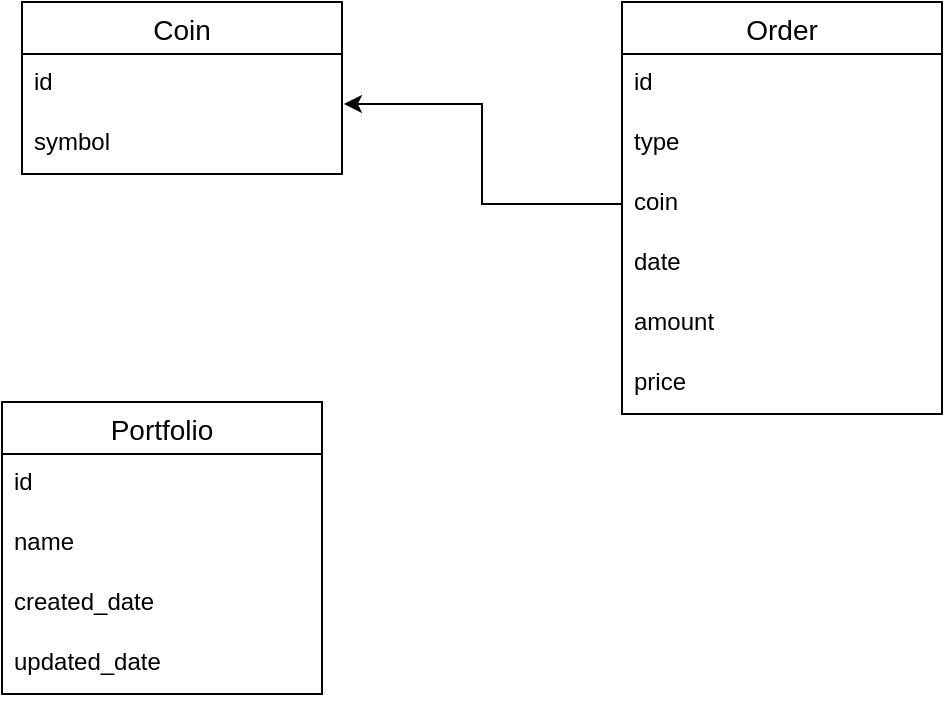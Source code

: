 <mxfile version="14.1.8" type="device"><diagram id="ybPrC-KU7_Thw2u55Sie" name="Page-1"><mxGraphModel dx="1106" dy="822" grid="1" gridSize="10" guides="1" tooltips="1" connect="1" arrows="1" fold="1" page="1" pageScale="1" pageWidth="850" pageHeight="1100" math="0" shadow="0"><root><object label="" id="0"><mxCell/></object><mxCell id="1" parent="0"/><mxCell id="mfxWu5PLw6Wm1hm92DmV-1" value="Coin" style="swimlane;fontStyle=0;childLayout=stackLayout;horizontal=1;startSize=26;horizontalStack=0;resizeParent=1;resizeParentMax=0;resizeLast=0;collapsible=1;marginBottom=0;align=center;fontSize=14;" parent="1" vertex="1"><mxGeometry x="100" y="120" width="160" height="86" as="geometry"/></mxCell><mxCell id="mfxWu5PLw6Wm1hm92DmV-2" value="id" style="text;strokeColor=none;fillColor=none;spacingLeft=4;spacingRight=4;overflow=hidden;rotatable=0;points=[[0,0.5],[1,0.5]];portConstraint=eastwest;fontSize=12;" parent="mfxWu5PLw6Wm1hm92DmV-1" vertex="1"><mxGeometry y="26" width="160" height="30" as="geometry"/></mxCell><mxCell id="mfxWu5PLw6Wm1hm92DmV-3" value="symbol" style="text;strokeColor=none;fillColor=none;spacingLeft=4;spacingRight=4;overflow=hidden;rotatable=0;points=[[0,0.5],[1,0.5]];portConstraint=eastwest;fontSize=12;" parent="mfxWu5PLw6Wm1hm92DmV-1" vertex="1"><mxGeometry y="56" width="160" height="30" as="geometry"/></mxCell><mxCell id="mfxWu5PLw6Wm1hm92DmV-5" value="Order" style="swimlane;fontStyle=0;childLayout=stackLayout;horizontal=1;startSize=26;horizontalStack=0;resizeParent=1;resizeParentMax=0;resizeLast=0;collapsible=1;marginBottom=0;align=center;fontSize=14;" parent="1" vertex="1"><mxGeometry x="400" y="120" width="160" height="206" as="geometry"/></mxCell><mxCell id="mfxWu5PLw6Wm1hm92DmV-6" value="id" style="text;strokeColor=none;fillColor=none;spacingLeft=4;spacingRight=4;overflow=hidden;rotatable=0;points=[[0,0.5],[1,0.5]];portConstraint=eastwest;fontSize=12;" parent="mfxWu5PLw6Wm1hm92DmV-5" vertex="1"><mxGeometry y="26" width="160" height="30" as="geometry"/></mxCell><mxCell id="mfxWu5PLw6Wm1hm92DmV-7" value="type" style="text;strokeColor=none;fillColor=none;spacingLeft=4;spacingRight=4;overflow=hidden;rotatable=0;points=[[0,0.5],[1,0.5]];portConstraint=eastwest;fontSize=12;" parent="mfxWu5PLw6Wm1hm92DmV-5" vertex="1"><mxGeometry y="56" width="160" height="30" as="geometry"/></mxCell><mxCell id="mfxWu5PLw6Wm1hm92DmV-8" value="coin" style="text;strokeColor=none;fillColor=none;spacingLeft=4;spacingRight=4;overflow=hidden;rotatable=0;points=[[0,0.5],[1,0.5]];portConstraint=eastwest;fontSize=12;" parent="mfxWu5PLw6Wm1hm92DmV-5" vertex="1"><mxGeometry y="86" width="160" height="30" as="geometry"/></mxCell><mxCell id="mfxWu5PLw6Wm1hm92DmV-9" value="date" style="text;strokeColor=none;fillColor=none;spacingLeft=4;spacingRight=4;overflow=hidden;rotatable=0;points=[[0,0.5],[1,0.5]];portConstraint=eastwest;fontSize=12;" parent="mfxWu5PLw6Wm1hm92DmV-5" vertex="1"><mxGeometry y="116" width="160" height="30" as="geometry"/></mxCell><mxCell id="mfxWu5PLw6Wm1hm92DmV-15" value="amount" style="text;strokeColor=none;fillColor=none;spacingLeft=4;spacingRight=4;overflow=hidden;rotatable=0;points=[[0,0.5],[1,0.5]];portConstraint=eastwest;fontSize=12;" parent="mfxWu5PLw6Wm1hm92DmV-5" vertex="1"><mxGeometry y="146" width="160" height="30" as="geometry"/></mxCell><mxCell id="mfxWu5PLw6Wm1hm92DmV-16" value="price" style="text;strokeColor=none;fillColor=none;spacingLeft=4;spacingRight=4;overflow=hidden;rotatable=0;points=[[0,0.5],[1,0.5]];portConstraint=eastwest;fontSize=12;" parent="mfxWu5PLw6Wm1hm92DmV-5" vertex="1"><mxGeometry y="176" width="160" height="30" as="geometry"/></mxCell><mxCell id="mfxWu5PLw6Wm1hm92DmV-18" style="edgeStyle=orthogonalEdgeStyle;rounded=0;orthogonalLoop=1;jettySize=auto;html=1;entryX=1.006;entryY=-0.167;entryDx=0;entryDy=0;entryPerimeter=0;" parent="1" source="mfxWu5PLw6Wm1hm92DmV-8" target="mfxWu5PLw6Wm1hm92DmV-3" edge="1"><mxGeometry relative="1" as="geometry"/></mxCell><mxCell id="Z5NMe7km_lmSbSc1fVh5-1" value="Portfolio" style="swimlane;fontStyle=0;childLayout=stackLayout;horizontal=1;startSize=26;horizontalStack=0;resizeParent=1;resizeParentMax=0;resizeLast=0;collapsible=1;marginBottom=0;align=center;fontSize=14;" vertex="1" parent="1"><mxGeometry x="90" y="320" width="160" height="146" as="geometry"/></mxCell><mxCell id="Z5NMe7km_lmSbSc1fVh5-2" value="id" style="text;strokeColor=none;fillColor=none;spacingLeft=4;spacingRight=4;overflow=hidden;rotatable=0;points=[[0,0.5],[1,0.5]];portConstraint=eastwest;fontSize=12;" vertex="1" parent="Z5NMe7km_lmSbSc1fVh5-1"><mxGeometry y="26" width="160" height="30" as="geometry"/></mxCell><mxCell id="Z5NMe7km_lmSbSc1fVh5-3" value="name" style="text;strokeColor=none;fillColor=none;spacingLeft=4;spacingRight=4;overflow=hidden;rotatable=0;points=[[0,0.5],[1,0.5]];portConstraint=eastwest;fontSize=12;" vertex="1" parent="Z5NMe7km_lmSbSc1fVh5-1"><mxGeometry y="56" width="160" height="30" as="geometry"/></mxCell><mxCell id="Z5NMe7km_lmSbSc1fVh5-4" value="created_date&#10;" style="text;strokeColor=none;fillColor=none;spacingLeft=4;spacingRight=4;overflow=hidden;rotatable=0;points=[[0,0.5],[1,0.5]];portConstraint=eastwest;fontSize=12;" vertex="1" parent="Z5NMe7km_lmSbSc1fVh5-1"><mxGeometry y="86" width="160" height="30" as="geometry"/></mxCell><mxCell id="Z5NMe7km_lmSbSc1fVh5-5" value="updated_date&#10;" style="text;strokeColor=none;fillColor=none;spacingLeft=4;spacingRight=4;overflow=hidden;rotatable=0;points=[[0,0.5],[1,0.5]];portConstraint=eastwest;fontSize=12;" vertex="1" parent="Z5NMe7km_lmSbSc1fVh5-1"><mxGeometry y="116" width="160" height="30" as="geometry"/></mxCell></root></mxGraphModel></diagram></mxfile>